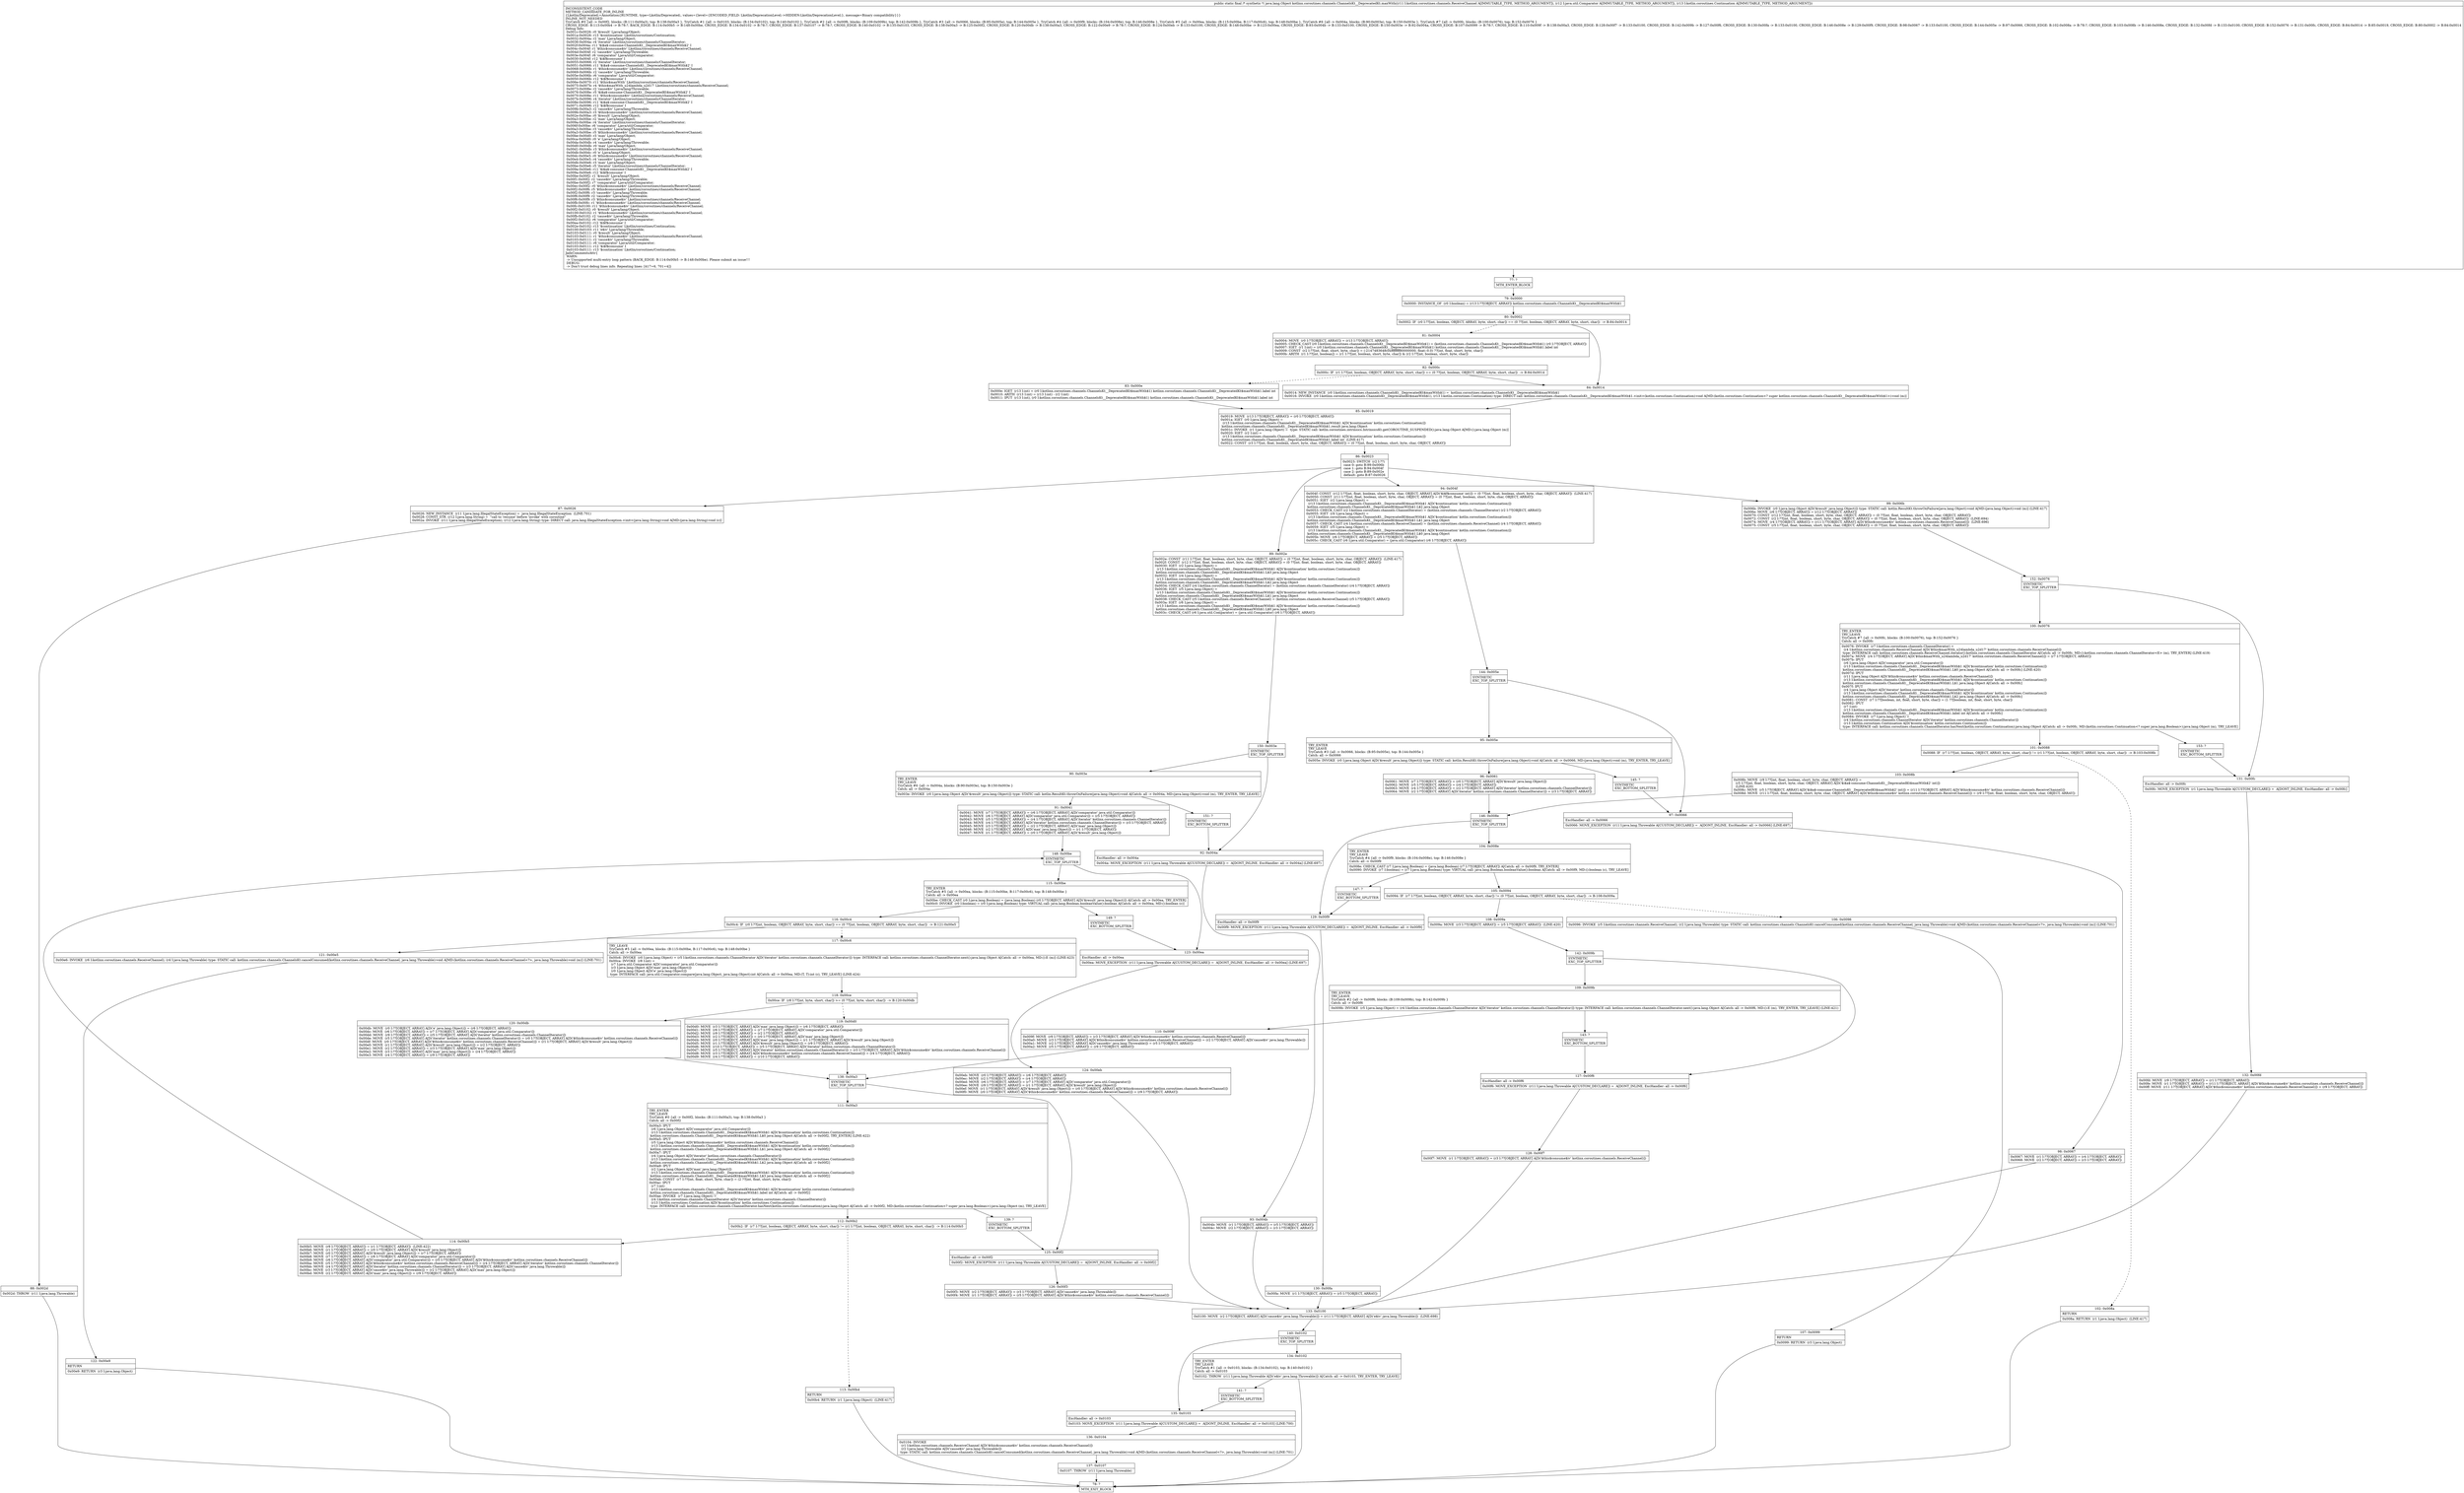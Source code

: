 digraph "CFG forkotlinx.coroutines.channels.ChannelsKt__DeprecatedKt.maxWith(Lkotlinx\/coroutines\/channels\/ReceiveChannel;Ljava\/util\/Comparator;Lkotlin\/coroutines\/Continuation;)Ljava\/lang\/Object;" {
Node_77 [shape=record,label="{77\:\ ?|MTH_ENTER_BLOCK\l}"];
Node_79 [shape=record,label="{79\:\ 0x0000|0x0000: INSTANCE_OF  (r0 I:boolean) = (r13 I:??[OBJECT, ARRAY]) kotlinx.coroutines.channels.ChannelsKt__DeprecatedKt$maxWith$1 \l}"];
Node_80 [shape=record,label="{80\:\ 0x0002|0x0002: IF  (r0 I:??[int, boolean, OBJECT, ARRAY, byte, short, char]) == (0 ??[int, boolean, OBJECT, ARRAY, byte, short, char])  \-\> B:84:0x0014 \l}"];
Node_81 [shape=record,label="{81\:\ 0x0004|0x0004: MOVE  (r0 I:??[OBJECT, ARRAY]) = (r13 I:??[OBJECT, ARRAY]) \l0x0005: CHECK_CAST (r0 I:kotlinx.coroutines.channels.ChannelsKt__DeprecatedKt$maxWith$1) = (kotlinx.coroutines.channels.ChannelsKt__DeprecatedKt$maxWith$1) (r0 I:??[OBJECT, ARRAY]) \l0x0007: IGET  (r1 I:int) = (r0 I:kotlinx.coroutines.channels.ChannelsKt__DeprecatedKt$maxWith$1) kotlinx.coroutines.channels.ChannelsKt__DeprecatedKt$maxWith$1.label int \l0x0009: CONST  (r2 I:??[int, float, short, byte, char]) = (\-2147483648(0xffffffff80000000, float:\-0.0) ??[int, float, short, byte, char]) \l0x000b: ARITH  (r1 I:??[int, boolean]) = (r1 I:??[int, boolean, short, byte, char]) & (r2 I:??[int, boolean, short, byte, char]) \l}"];
Node_82 [shape=record,label="{82\:\ 0x000c|0x000c: IF  (r1 I:??[int, boolean, OBJECT, ARRAY, byte, short, char]) == (0 ??[int, boolean, OBJECT, ARRAY, byte, short, char])  \-\> B:84:0x0014 \l}"];
Node_83 [shape=record,label="{83\:\ 0x000e|0x000e: IGET  (r13 I:int) = (r0 I:kotlinx.coroutines.channels.ChannelsKt__DeprecatedKt$maxWith$1) kotlinx.coroutines.channels.ChannelsKt__DeprecatedKt$maxWith$1.label int \l0x0010: ARITH  (r13 I:int) = (r13 I:int) \- (r2 I:int) \l0x0011: IPUT  (r13 I:int), (r0 I:kotlinx.coroutines.channels.ChannelsKt__DeprecatedKt$maxWith$1) kotlinx.coroutines.channels.ChannelsKt__DeprecatedKt$maxWith$1.label int \l}"];
Node_85 [shape=record,label="{85\:\ 0x0019|0x0019: MOVE  (r13 I:??[OBJECT, ARRAY]) = (r0 I:??[OBJECT, ARRAY]) \l0x001a: IGET  (r0 I:java.lang.Object) = \l  (r13 I:kotlinx.coroutines.channels.ChannelsKt__DeprecatedKt$maxWith$1 A[D('$continuation' kotlin.coroutines.Continuation)])\l kotlinx.coroutines.channels.ChannelsKt__DeprecatedKt$maxWith$1.result java.lang.Object \l0x001c: INVOKE  (r1 I:java.lang.Object) =  type: STATIC call: kotlin.coroutines.intrinsics.IntrinsicsKt.getCOROUTINE_SUSPENDED():java.lang.Object A[MD:():java.lang.Object (m)]\l0x0020: IGET  (r2 I:int) = \l  (r13 I:kotlinx.coroutines.channels.ChannelsKt__DeprecatedKt$maxWith$1 A[D('$continuation' kotlin.coroutines.Continuation)])\l kotlinx.coroutines.channels.ChannelsKt__DeprecatedKt$maxWith$1.label int  (LINE:417)\l0x0022: CONST  (r3 I:??[int, float, boolean, short, byte, char, OBJECT, ARRAY]) = (0 ??[int, float, boolean, short, byte, char, OBJECT, ARRAY]) \l}"];
Node_86 [shape=record,label="{86\:\ 0x0023|0x0023: SWITCH  (r2 I:??)\l case 0: goto B:99:0x006b\l case 1: goto B:94:0x004f\l case 2: goto B:89:0x002e\l default: goto B:87:0x0026 \l}"];
Node_87 [shape=record,label="{87\:\ 0x0026|0x0026: NEW_INSTANCE  (r11 I:java.lang.IllegalStateException) =  java.lang.IllegalStateException  (LINE:701)\l0x0028: CONST_STR  (r12 I:java.lang.String) =  \"call to 'resume' before 'invoke' with coroutine\" \l0x002a: INVOKE  (r11 I:java.lang.IllegalStateException), (r12 I:java.lang.String) type: DIRECT call: java.lang.IllegalStateException.\<init\>(java.lang.String):void A[MD:(java.lang.String):void (c)]\l}"];
Node_88 [shape=record,label="{88\:\ 0x002d|0x002d: THROW  (r11 I:java.lang.Throwable) \l}"];
Node_78 [shape=record,label="{78\:\ ?|MTH_EXIT_BLOCK\l}"];
Node_89 [shape=record,label="{89\:\ 0x002e|0x002e: CONST  (r11 I:??[int, float, boolean, short, byte, char, OBJECT, ARRAY]) = (0 ??[int, float, boolean, short, byte, char, OBJECT, ARRAY])  (LINE:417)\l0x002f: CONST  (r12 I:??[int, float, boolean, short, byte, char, OBJECT, ARRAY]) = (0 ??[int, float, boolean, short, byte, char, OBJECT, ARRAY]) \l0x0030: IGET  (r2 I:java.lang.Object) = \l  (r13 I:kotlinx.coroutines.channels.ChannelsKt__DeprecatedKt$maxWith$1 A[D('$continuation' kotlin.coroutines.Continuation)])\l kotlinx.coroutines.channels.ChannelsKt__DeprecatedKt$maxWith$1.L$3 java.lang.Object \l0x0032: IGET  (r4 I:java.lang.Object) = \l  (r13 I:kotlinx.coroutines.channels.ChannelsKt__DeprecatedKt$maxWith$1 A[D('$continuation' kotlin.coroutines.Continuation)])\l kotlinx.coroutines.channels.ChannelsKt__DeprecatedKt$maxWith$1.L$2 java.lang.Object \l0x0034: CHECK_CAST (r4 I:kotlinx.coroutines.channels.ChannelIterator) = (kotlinx.coroutines.channels.ChannelIterator) (r4 I:??[OBJECT, ARRAY]) \l0x0036: IGET  (r5 I:java.lang.Object) = \l  (r13 I:kotlinx.coroutines.channels.ChannelsKt__DeprecatedKt$maxWith$1 A[D('$continuation' kotlin.coroutines.Continuation)])\l kotlinx.coroutines.channels.ChannelsKt__DeprecatedKt$maxWith$1.L$1 java.lang.Object \l0x0038: CHECK_CAST (r5 I:kotlinx.coroutines.channels.ReceiveChannel) = (kotlinx.coroutines.channels.ReceiveChannel) (r5 I:??[OBJECT, ARRAY]) \l0x003a: IGET  (r6 I:java.lang.Object) = \l  (r13 I:kotlinx.coroutines.channels.ChannelsKt__DeprecatedKt$maxWith$1 A[D('$continuation' kotlin.coroutines.Continuation)])\l kotlinx.coroutines.channels.ChannelsKt__DeprecatedKt$maxWith$1.L$0 java.lang.Object \l0x003c: CHECK_CAST (r6 I:java.util.Comparator) = (java.util.Comparator) (r6 I:??[OBJECT, ARRAY]) \l}"];
Node_150 [shape=record,label="{150\:\ 0x003e|SYNTHETIC\lEXC_TOP_SPLITTER\l}"];
Node_90 [shape=record,label="{90\:\ 0x003e|TRY_ENTER\lTRY_LEAVE\lTryCatch #6 \{all \-\> 0x004a, blocks: (B:90:0x003e), top: B:150:0x003e \}\lCatch: all \-\> 0x004a\l|0x003e: INVOKE  (r0 I:java.lang.Object A[D('$result' java.lang.Object)]) type: STATIC call: kotlin.ResultKt.throwOnFailure(java.lang.Object):void A[Catch: all \-\> 0x004a, MD:(java.lang.Object):void (m), TRY_ENTER, TRY_LEAVE]\l}"];
Node_91 [shape=record,label="{91\:\ 0x0041|0x0041: MOVE  (r7 I:??[OBJECT, ARRAY]) = (r6 I:??[OBJECT, ARRAY] A[D('comparator' java.util.Comparator)]) \l0x0042: MOVE  (r6 I:??[OBJECT, ARRAY] A[D('comparator' java.util.Comparator)]) = (r5 I:??[OBJECT, ARRAY]) \l0x0043: MOVE  (r5 I:??[OBJECT, ARRAY]) = (r4 I:??[OBJECT, ARRAY] A[D('iterator' kotlinx.coroutines.channels.ChannelIterator)]) \l0x0044: MOVE  (r4 I:??[OBJECT, ARRAY] A[D('iterator' kotlinx.coroutines.channels.ChannelIterator)]) = (r3 I:??[OBJECT, ARRAY]) \l0x0045: MOVE  (r3 I:??[OBJECT, ARRAY]) = (r2 I:??[OBJECT, ARRAY] A[D('max' java.lang.Object)]) \l0x0046: MOVE  (r2 I:??[OBJECT, ARRAY] A[D('max' java.lang.Object)]) = (r1 I:??[OBJECT, ARRAY]) \l0x0047: MOVE  (r1 I:??[OBJECT, ARRAY]) = (r0 I:??[OBJECT, ARRAY] A[D('$result' java.lang.Object)]) \l}"];
Node_148 [shape=record,label="{148\:\ 0x00be|SYNTHETIC\lEXC_TOP_SPLITTER\l}"];
Node_115 [shape=record,label="{115\:\ 0x00be|TRY_ENTER\lTryCatch #5 \{all \-\> 0x00ea, blocks: (B:115:0x00be, B:117:0x00c6), top: B:148:0x00be \}\lCatch: all \-\> 0x00ea\l|0x00be: CHECK_CAST (r0 I:java.lang.Boolean) = (java.lang.Boolean) (r0 I:??[OBJECT, ARRAY] A[D('$result' java.lang.Object)]) A[Catch: all \-\> 0x00ea, TRY_ENTER]\l0x00c0: INVOKE  (r0 I:boolean) = (r0 I:java.lang.Boolean) type: VIRTUAL call: java.lang.Boolean.booleanValue():boolean A[Catch: all \-\> 0x00ea, MD:():boolean (c)]\l}"];
Node_116 [shape=record,label="{116\:\ 0x00c4|0x00c4: IF  (r0 I:??[int, boolean, OBJECT, ARRAY, byte, short, char]) == (0 ??[int, boolean, OBJECT, ARRAY, byte, short, char])  \-\> B:121:0x00e5 \l}"];
Node_117 [shape=record,label="{117\:\ 0x00c6|TRY_LEAVE\lTryCatch #5 \{all \-\> 0x00ea, blocks: (B:115:0x00be, B:117:0x00c6), top: B:148:0x00be \}\lCatch: all \-\> 0x00ea\l|0x00c6: INVOKE  (r0 I:java.lang.Object) = (r5 I:kotlinx.coroutines.channels.ChannelIterator A[D('iterator' kotlinx.coroutines.channels.ChannelIterator)]) type: INTERFACE call: kotlinx.coroutines.channels.ChannelIterator.next():java.lang.Object A[Catch: all \-\> 0x00ea, MD:():E (m)] (LINE:423)\l0x00ca: INVOKE  (r8 I:int) = \l  (r7 I:java.util.Comparator A[D('comparator' java.util.Comparator)])\l  (r3 I:java.lang.Object A[D('max' java.lang.Object)])\l  (r0 I:java.lang.Object A[D('e' java.lang.Object)])\l type: INTERFACE call: java.util.Comparator.compare(java.lang.Object, java.lang.Object):int A[Catch: all \-\> 0x00ea, MD:(T, T):int (c), TRY_LEAVE] (LINE:424)\l}"];
Node_118 [shape=record,label="{118\:\ 0x00ce|0x00ce: IF  (r8 I:??[int, byte, short, char]) \>= (0 ??[int, byte, short, char])  \-\> B:120:0x00db \l}"];
Node_119 [shape=record,label="{119\:\ 0x00d0|0x00d0: MOVE  (r3 I:??[OBJECT, ARRAY] A[D('max' java.lang.Object)]) = (r6 I:??[OBJECT, ARRAY]) \l0x00d1: MOVE  (r6 I:??[OBJECT, ARRAY]) = (r7 I:??[OBJECT, ARRAY] A[D('comparator' java.util.Comparator)]) \l0x00d2: MOVE  (r9 I:??[OBJECT, ARRAY]) = (r2 I:??[OBJECT, ARRAY]) \l0x00d3: MOVE  (r2 I:??[OBJECT, ARRAY]) = (r0 I:??[OBJECT, ARRAY] A[D('max' java.lang.Object)]) \l0x00d4: MOVE  (r0 I:??[OBJECT, ARRAY] A[D('max' java.lang.Object)]) = (r1 I:??[OBJECT, ARRAY] A[D('$result' java.lang.Object)]) \l0x00d5: MOVE  (r1 I:??[OBJECT, ARRAY] A[D('$result' java.lang.Object)]) = (r9 I:??[OBJECT, ARRAY]) \l0x00d6: MOVE  (r10 I:??[OBJECT, ARRAY]) = (r5 I:??[OBJECT, ARRAY] A[D('iterator' kotlinx.coroutines.channels.ChannelIterator)]) \l0x00d7: MOVE  (r5 I:??[OBJECT, ARRAY] A[D('iterator' kotlinx.coroutines.channels.ChannelIterator)]) = (r3 I:??[OBJECT, ARRAY] A[D('$this$consume$iv' kotlinx.coroutines.channels.ReceiveChannel)]) \l0x00d8: MOVE  (r3 I:??[OBJECT, ARRAY] A[D('$this$consume$iv' kotlinx.coroutines.channels.ReceiveChannel)]) = (r4 I:??[OBJECT, ARRAY]) \l0x00d9: MOVE  (r4 I:??[OBJECT, ARRAY]) = (r10 I:??[OBJECT, ARRAY]) \l}"];
Node_138 [shape=record,label="{138\:\ 0x00a3|SYNTHETIC\lEXC_TOP_SPLITTER\l}"];
Node_111 [shape=record,label="{111\:\ 0x00a3|TRY_ENTER\lTRY_LEAVE\lTryCatch #0 \{all \-\> 0x00f2, blocks: (B:111:0x00a3), top: B:138:0x00a3 \}\lCatch: all \-\> 0x00f2\l|0x00a3: IPUT  \l  (r6 I:java.lang.Object A[D('comparator' java.util.Comparator)])\l  (r13 I:kotlinx.coroutines.channels.ChannelsKt__DeprecatedKt$maxWith$1 A[D('$continuation' kotlin.coroutines.Continuation)])\l kotlinx.coroutines.channels.ChannelsKt__DeprecatedKt$maxWith$1.L$0 java.lang.Object A[Catch: all \-\> 0x00f2, TRY_ENTER] (LINE:422)\l0x00a5: IPUT  \l  (r5 I:java.lang.Object A[D('$this$consume$iv' kotlinx.coroutines.channels.ReceiveChannel)])\l  (r13 I:kotlinx.coroutines.channels.ChannelsKt__DeprecatedKt$maxWith$1 A[D('$continuation' kotlin.coroutines.Continuation)])\l kotlinx.coroutines.channels.ChannelsKt__DeprecatedKt$maxWith$1.L$1 java.lang.Object A[Catch: all \-\> 0x00f2]\l0x00a7: IPUT  \l  (r4 I:java.lang.Object A[D('iterator' kotlinx.coroutines.channels.ChannelIterator)])\l  (r13 I:kotlinx.coroutines.channels.ChannelsKt__DeprecatedKt$maxWith$1 A[D('$continuation' kotlin.coroutines.Continuation)])\l kotlinx.coroutines.channels.ChannelsKt__DeprecatedKt$maxWith$1.L$2 java.lang.Object A[Catch: all \-\> 0x00f2]\l0x00a9: IPUT  \l  (r2 I:java.lang.Object A[D('max' java.lang.Object)])\l  (r13 I:kotlinx.coroutines.channels.ChannelsKt__DeprecatedKt$maxWith$1 A[D('$continuation' kotlin.coroutines.Continuation)])\l kotlinx.coroutines.channels.ChannelsKt__DeprecatedKt$maxWith$1.L$3 java.lang.Object A[Catch: all \-\> 0x00f2]\l0x00ab: CONST  (r7 I:??[int, float, short, byte, char]) = (2 ??[int, float, short, byte, char]) \l0x00ac: IPUT  \l  (r7 I:int)\l  (r13 I:kotlinx.coroutines.channels.ChannelsKt__DeprecatedKt$maxWith$1 A[D('$continuation' kotlin.coroutines.Continuation)])\l kotlinx.coroutines.channels.ChannelsKt__DeprecatedKt$maxWith$1.label int A[Catch: all \-\> 0x00f2]\l0x00ae: INVOKE  (r7 I:java.lang.Object) = \l  (r4 I:kotlinx.coroutines.channels.ChannelIterator A[D('iterator' kotlinx.coroutines.channels.ChannelIterator)])\l  (r13 I:kotlin.coroutines.Continuation A[D('$continuation' kotlin.coroutines.Continuation)])\l type: INTERFACE call: kotlinx.coroutines.channels.ChannelIterator.hasNext(kotlin.coroutines.Continuation):java.lang.Object A[Catch: all \-\> 0x00f2, MD:(kotlin.coroutines.Continuation\<? super java.lang.Boolean\>):java.lang.Object (m), TRY_LEAVE]\l}"];
Node_112 [shape=record,label="{112\:\ 0x00b2|0x00b2: IF  (r7 I:??[int, boolean, OBJECT, ARRAY, byte, short, char]) != (r1 I:??[int, boolean, OBJECT, ARRAY, byte, short, char])  \-\> B:114:0x00b5 \l}"];
Node_113 [shape=record,label="{113\:\ 0x00b4|RETURN\l|0x00b4: RETURN  (r1 I:java.lang.Object)  (LINE:417)\l}"];
Node_114 [shape=record,label="{114\:\ 0x00b5|0x00b5: MOVE  (r9 I:??[OBJECT, ARRAY]) = (r1 I:??[OBJECT, ARRAY])  (LINE:422)\l0x00b6: MOVE  (r1 I:??[OBJECT, ARRAY]) = (r0 I:??[OBJECT, ARRAY] A[D('$result' java.lang.Object)]) \l0x00b7: MOVE  (r0 I:??[OBJECT, ARRAY] A[D('$result' java.lang.Object)]) = (r7 I:??[OBJECT, ARRAY]) \l0x00b8: MOVE  (r7 I:??[OBJECT, ARRAY]) = (r6 I:??[OBJECT, ARRAY] A[D('comparator' java.util.Comparator)]) \l0x00b9: MOVE  (r6 I:??[OBJECT, ARRAY] A[D('comparator' java.util.Comparator)]) = (r5 I:??[OBJECT, ARRAY] A[D('$this$consume$iv' kotlinx.coroutines.channels.ReceiveChannel)]) \l0x00ba: MOVE  (r5 I:??[OBJECT, ARRAY] A[D('$this$consume$iv' kotlinx.coroutines.channels.ReceiveChannel)]) = (r4 I:??[OBJECT, ARRAY] A[D('iterator' kotlinx.coroutines.channels.ChannelIterator)]) \l0x00bb: MOVE  (r4 I:??[OBJECT, ARRAY] A[D('iterator' kotlinx.coroutines.channels.ChannelIterator)]) = (r3 I:??[OBJECT, ARRAY] A[D('cause$iv' java.lang.Throwable)]) \l0x00bc: MOVE  (r3 I:??[OBJECT, ARRAY] A[D('cause$iv' java.lang.Throwable)]) = (r2 I:??[OBJECT, ARRAY] A[D('max' java.lang.Object)]) \l0x00bd: MOVE  (r2 I:??[OBJECT, ARRAY] A[D('max' java.lang.Object)]) = (r9 I:??[OBJECT, ARRAY]) \l}"];
Node_139 [shape=record,label="{139\:\ ?|SYNTHETIC\lEXC_BOTTOM_SPLITTER\l}"];
Node_125 [shape=record,label="{125\:\ 0x00f2|ExcHandler: all \-\> 0x00f2\l|0x00f2: MOVE_EXCEPTION  (r11 I:java.lang.Throwable A[CUSTOM_DECLARE]) =  A[DONT_INLINE, ExcHandler: all \-\> 0x00f2]\l}"];
Node_126 [shape=record,label="{126\:\ 0x00f3|0x00f3: MOVE  (r2 I:??[OBJECT, ARRAY]) = (r3 I:??[OBJECT, ARRAY] A[D('cause$iv' java.lang.Throwable)]) \l0x00f4: MOVE  (r1 I:??[OBJECT, ARRAY]) = (r5 I:??[OBJECT, ARRAY] A[D('$this$consume$iv' kotlinx.coroutines.channels.ReceiveChannel)]) \l}"];
Node_133 [shape=record,label="{133\:\ 0x0100|0x0100: MOVE  (r2 I:??[OBJECT, ARRAY] A[D('cause$iv' java.lang.Throwable)]) = (r11 I:??[OBJECT, ARRAY] A[D('e$iv' java.lang.Throwable)])  (LINE:698)\l}"];
Node_140 [shape=record,label="{140\:\ 0x0102|SYNTHETIC\lEXC_TOP_SPLITTER\l}"];
Node_134 [shape=record,label="{134\:\ 0x0102|TRY_ENTER\lTRY_LEAVE\lTryCatch #1 \{all \-\> 0x0103, blocks: (B:134:0x0102), top: B:140:0x0102 \}\lCatch: all \-\> 0x0103\l|0x0102: THROW  (r11 I:java.lang.Throwable A[D('e$iv' java.lang.Throwable)]) A[Catch: all \-\> 0x0103, TRY_ENTER, TRY_LEAVE]\l}"];
Node_141 [shape=record,label="{141\:\ ?|SYNTHETIC\lEXC_BOTTOM_SPLITTER\l}"];
Node_135 [shape=record,label="{135\:\ 0x0103|ExcHandler: all \-\> 0x0103\l|0x0103: MOVE_EXCEPTION  (r11 I:java.lang.Throwable A[CUSTOM_DECLARE]) =  A[DONT_INLINE, ExcHandler: all \-\> 0x0103] (LINE:700)\l}"];
Node_136 [shape=record,label="{136\:\ 0x0104|0x0104: INVOKE  \l  (r1 I:kotlinx.coroutines.channels.ReceiveChannel A[D('$this$consume$iv' kotlinx.coroutines.channels.ReceiveChannel)])\l  (r2 I:java.lang.Throwable A[D('cause$iv' java.lang.Throwable)])\l type: STATIC call: kotlinx.coroutines.channels.ChannelsKt.cancelConsumed(kotlinx.coroutines.channels.ReceiveChannel, java.lang.Throwable):void A[MD:(kotlinx.coroutines.channels.ReceiveChannel\<?\>, java.lang.Throwable):void (m)] (LINE:701)\l}"];
Node_137 [shape=record,label="{137\:\ 0x0107|0x0107: THROW  (r11 I:java.lang.Throwable) \l}"];
Node_120 [shape=record,label="{120\:\ 0x00db|0x00db: MOVE  (r0 I:??[OBJECT, ARRAY] A[D('e' java.lang.Object)]) = (r6 I:??[OBJECT, ARRAY]) \l0x00dc: MOVE  (r6 I:??[OBJECT, ARRAY]) = (r7 I:??[OBJECT, ARRAY] A[D('comparator' java.util.Comparator)]) \l0x00dd: MOVE  (r9 I:??[OBJECT, ARRAY]) = (r5 I:??[OBJECT, ARRAY] A[D('iterator' kotlinx.coroutines.channels.ChannelIterator)]) \l0x00de: MOVE  (r5 I:??[OBJECT, ARRAY] A[D('iterator' kotlinx.coroutines.channels.ChannelIterator)]) = (r0 I:??[OBJECT, ARRAY] A[D('$this$consume$iv' kotlinx.coroutines.channels.ReceiveChannel)]) \l0x00df: MOVE  (r0 I:??[OBJECT, ARRAY] A[D('$this$consume$iv' kotlinx.coroutines.channels.ReceiveChannel)]) = (r1 I:??[OBJECT, ARRAY] A[D('$result' java.lang.Object)]) \l0x00e0: MOVE  (r1 I:??[OBJECT, ARRAY] A[D('$result' java.lang.Object)]) = (r2 I:??[OBJECT, ARRAY]) \l0x00e1: MOVE  (r2 I:??[OBJECT, ARRAY]) = (r3 I:??[OBJECT, ARRAY] A[D('max' java.lang.Object)]) \l0x00e2: MOVE  (r3 I:??[OBJECT, ARRAY] A[D('max' java.lang.Object)]) = (r4 I:??[OBJECT, ARRAY]) \l0x00e3: MOVE  (r4 I:??[OBJECT, ARRAY]) = (r9 I:??[OBJECT, ARRAY]) \l}"];
Node_121 [shape=record,label="{121\:\ 0x00e5|0x00e6: INVOKE  (r6 I:kotlinx.coroutines.channels.ReceiveChannel), (r4 I:java.lang.Throwable) type: STATIC call: kotlinx.coroutines.channels.ChannelsKt.cancelConsumed(kotlinx.coroutines.channels.ReceiveChannel, java.lang.Throwable):void A[MD:(kotlinx.coroutines.channels.ReceiveChannel\<?\>, java.lang.Throwable):void (m)] (LINE:701)\l}"];
Node_122 [shape=record,label="{122\:\ 0x00e9|RETURN\l|0x00e9: RETURN  (r3 I:java.lang.Object) \l}"];
Node_149 [shape=record,label="{149\:\ ?|SYNTHETIC\lEXC_BOTTOM_SPLITTER\l}"];
Node_123 [shape=record,label="{123\:\ 0x00ea|ExcHandler: all \-\> 0x00ea\l|0x00ea: MOVE_EXCEPTION  (r11 I:java.lang.Throwable A[CUSTOM_DECLARE]) =  A[DONT_INLINE, ExcHandler: all \-\> 0x00ea] (LINE:697)\l}"];
Node_124 [shape=record,label="{124\:\ 0x00eb|0x00eb: MOVE  (r0 I:??[OBJECT, ARRAY]) = (r6 I:??[OBJECT, ARRAY]) \l0x00ec: MOVE  (r2 I:??[OBJECT, ARRAY]) = (r4 I:??[OBJECT, ARRAY]) \l0x00ed: MOVE  (r6 I:??[OBJECT, ARRAY]) = (r7 I:??[OBJECT, ARRAY] A[D('comparator' java.util.Comparator)]) \l0x00ee: MOVE  (r9 I:??[OBJECT, ARRAY]) = (r1 I:??[OBJECT, ARRAY] A[D('$result' java.lang.Object)]) \l0x00ef: MOVE  (r1 I:??[OBJECT, ARRAY] A[D('$result' java.lang.Object)]) = (r0 I:??[OBJECT, ARRAY] A[D('$this$consume$iv' kotlinx.coroutines.channels.ReceiveChannel)]) \l0x00f0: MOVE  (r0 I:??[OBJECT, ARRAY] A[D('$this$consume$iv' kotlinx.coroutines.channels.ReceiveChannel)]) = (r9 I:??[OBJECT, ARRAY]) \l}"];
Node_151 [shape=record,label="{151\:\ ?|SYNTHETIC\lEXC_BOTTOM_SPLITTER\l}"];
Node_92 [shape=record,label="{92\:\ 0x004a|ExcHandler: all \-\> 0x004a\l|0x004a: MOVE_EXCEPTION  (r11 I:java.lang.Throwable A[CUSTOM_DECLARE]) =  A[DONT_INLINE, ExcHandler: all \-\> 0x004a] (LINE:697)\l}"];
Node_93 [shape=record,label="{93\:\ 0x004b|0x004b: MOVE  (r1 I:??[OBJECT, ARRAY]) = (r5 I:??[OBJECT, ARRAY]) \l0x004c: MOVE  (r2 I:??[OBJECT, ARRAY]) = (r3 I:??[OBJECT, ARRAY]) \l}"];
Node_94 [shape=record,label="{94\:\ 0x004f|0x004f: CONST  (r12 I:??[int, float, boolean, short, byte, char, OBJECT, ARRAY] A[D('$i$f$consume' int)]) = (0 ??[int, float, boolean, short, byte, char, OBJECT, ARRAY])  (LINE:417)\l0x0050: CONST  (r11 I:??[int, float, boolean, short, byte, char, OBJECT, ARRAY]) = (0 ??[int, float, boolean, short, byte, char, OBJECT, ARRAY]) \l0x0051: IGET  (r2 I:java.lang.Object) = \l  (r13 I:kotlinx.coroutines.channels.ChannelsKt__DeprecatedKt$maxWith$1 A[D('$continuation' kotlin.coroutines.Continuation)])\l kotlinx.coroutines.channels.ChannelsKt__DeprecatedKt$maxWith$1.L$2 java.lang.Object \l0x0053: CHECK_CAST (r2 I:kotlinx.coroutines.channels.ChannelIterator) = (kotlinx.coroutines.channels.ChannelIterator) (r2 I:??[OBJECT, ARRAY]) \l0x0055: IGET  (r4 I:java.lang.Object) = \l  (r13 I:kotlinx.coroutines.channels.ChannelsKt__DeprecatedKt$maxWith$1 A[D('$continuation' kotlin.coroutines.Continuation)])\l kotlinx.coroutines.channels.ChannelsKt__DeprecatedKt$maxWith$1.L$1 java.lang.Object \l0x0057: CHECK_CAST (r4 I:kotlinx.coroutines.channels.ReceiveChannel) = (kotlinx.coroutines.channels.ReceiveChannel) (r4 I:??[OBJECT, ARRAY]) \l0x0059: IGET  (r5 I:java.lang.Object) = \l  (r13 I:kotlinx.coroutines.channels.ChannelsKt__DeprecatedKt$maxWith$1 A[D('$continuation' kotlin.coroutines.Continuation)])\l kotlinx.coroutines.channels.ChannelsKt__DeprecatedKt$maxWith$1.L$0 java.lang.Object \l0x005b: MOVE  (r6 I:??[OBJECT, ARRAY]) = (r5 I:??[OBJECT, ARRAY]) \l0x005c: CHECK_CAST (r6 I:java.util.Comparator) = (java.util.Comparator) (r6 I:??[OBJECT, ARRAY]) \l}"];
Node_144 [shape=record,label="{144\:\ 0x005e|SYNTHETIC\lEXC_TOP_SPLITTER\l}"];
Node_95 [shape=record,label="{95\:\ 0x005e|TRY_ENTER\lTRY_LEAVE\lTryCatch #3 \{all \-\> 0x0066, blocks: (B:95:0x005e), top: B:144:0x005e \}\lCatch: all \-\> 0x0066\l|0x005e: INVOKE  (r0 I:java.lang.Object A[D('$result' java.lang.Object)]) type: STATIC call: kotlin.ResultKt.throwOnFailure(java.lang.Object):void A[Catch: all \-\> 0x0066, MD:(java.lang.Object):void (m), TRY_ENTER, TRY_LEAVE]\l}"];
Node_96 [shape=record,label="{96\:\ 0x0061|0x0061: MOVE  (r7 I:??[OBJECT, ARRAY]) = (r0 I:??[OBJECT, ARRAY] A[D('$result' java.lang.Object)]) \l0x0062: MOVE  (r5 I:??[OBJECT, ARRAY]) = (r4 I:??[OBJECT, ARRAY]) \l0x0063: MOVE  (r4 I:??[OBJECT, ARRAY]) = (r2 I:??[OBJECT, ARRAY] A[D('iterator' kotlinx.coroutines.channels.ChannelIterator)]) \l0x0064: MOVE  (r2 I:??[OBJECT, ARRAY] A[D('iterator' kotlinx.coroutines.channels.ChannelIterator)]) = (r3 I:??[OBJECT, ARRAY]) \l}"];
Node_146 [shape=record,label="{146\:\ 0x008e|SYNTHETIC\lEXC_TOP_SPLITTER\l}"];
Node_104 [shape=record,label="{104\:\ 0x008e|TRY_ENTER\lTRY_LEAVE\lTryCatch #4 \{all \-\> 0x00f9, blocks: (B:104:0x008e), top: B:146:0x008e \}\lCatch: all \-\> 0x00f9\l|0x008e: CHECK_CAST (r7 I:java.lang.Boolean) = (java.lang.Boolean) (r7 I:??[OBJECT, ARRAY]) A[Catch: all \-\> 0x00f9, TRY_ENTER]\l0x0090: INVOKE  (r7 I:boolean) = (r7 I:java.lang.Boolean) type: VIRTUAL call: java.lang.Boolean.booleanValue():boolean A[Catch: all \-\> 0x00f9, MD:():boolean (c), TRY_LEAVE]\l}"];
Node_105 [shape=record,label="{105\:\ 0x0094|0x0094: IF  (r7 I:??[int, boolean, OBJECT, ARRAY, byte, short, char]) != (0 ??[int, boolean, OBJECT, ARRAY, byte, short, char])  \-\> B:108:0x009a \l}"];
Node_106 [shape=record,label="{106\:\ 0x0096|0x0096: INVOKE  (r5 I:kotlinx.coroutines.channels.ReceiveChannel), (r2 I:java.lang.Throwable) type: STATIC call: kotlinx.coroutines.channels.ChannelsKt.cancelConsumed(kotlinx.coroutines.channels.ReceiveChannel, java.lang.Throwable):void A[MD:(kotlinx.coroutines.channels.ReceiveChannel\<?\>, java.lang.Throwable):void (m)] (LINE:701)\l}"];
Node_107 [shape=record,label="{107\:\ 0x0099|RETURN\l|0x0099: RETURN  (r3 I:java.lang.Object) \l}"];
Node_108 [shape=record,label="{108\:\ 0x009a|0x009a: MOVE  (r3 I:??[OBJECT, ARRAY]) = (r5 I:??[OBJECT, ARRAY])  (LINE:420)\l}"];
Node_142 [shape=record,label="{142\:\ 0x009b|SYNTHETIC\lEXC_TOP_SPLITTER\l}"];
Node_109 [shape=record,label="{109\:\ 0x009b|TRY_ENTER\lTRY_LEAVE\lTryCatch #2 \{all \-\> 0x00f6, blocks: (B:109:0x009b), top: B:142:0x009b \}\lCatch: all \-\> 0x00f6\l|0x009b: INVOKE  (r5 I:java.lang.Object) = (r4 I:kotlinx.coroutines.channels.ChannelIterator A[D('iterator' kotlinx.coroutines.channels.ChannelIterator)]) type: INTERFACE call: kotlinx.coroutines.channels.ChannelIterator.next():java.lang.Object A[Catch: all \-\> 0x00f6, MD:():E (m), TRY_ENTER, TRY_LEAVE] (LINE:421)\l}"];
Node_110 [shape=record,label="{110\:\ 0x009f|0x009f: MOVE  (r9 I:??[OBJECT, ARRAY]) = (r3 I:??[OBJECT, ARRAY] A[D('$this$consume$iv' kotlinx.coroutines.channels.ReceiveChannel)]) \l0x00a0: MOVE  (r3 I:??[OBJECT, ARRAY] A[D('$this$consume$iv' kotlinx.coroutines.channels.ReceiveChannel)]) = (r2 I:??[OBJECT, ARRAY] A[D('cause$iv' java.lang.Throwable)]) \l0x00a1: MOVE  (r2 I:??[OBJECT, ARRAY] A[D('cause$iv' java.lang.Throwable)]) = (r5 I:??[OBJECT, ARRAY]) \l0x00a2: MOVE  (r5 I:??[OBJECT, ARRAY]) = (r9 I:??[OBJECT, ARRAY]) \l}"];
Node_143 [shape=record,label="{143\:\ ?|SYNTHETIC\lEXC_BOTTOM_SPLITTER\l}"];
Node_127 [shape=record,label="{127\:\ 0x00f6|ExcHandler: all \-\> 0x00f6\l|0x00f6: MOVE_EXCEPTION  (r11 I:java.lang.Throwable A[CUSTOM_DECLARE]) =  A[DONT_INLINE, ExcHandler: all \-\> 0x00f6]\l}"];
Node_128 [shape=record,label="{128\:\ 0x00f7|0x00f7: MOVE  (r1 I:??[OBJECT, ARRAY]) = (r3 I:??[OBJECT, ARRAY] A[D('$this$consume$iv' kotlinx.coroutines.channels.ReceiveChannel)]) \l}"];
Node_147 [shape=record,label="{147\:\ ?|SYNTHETIC\lEXC_BOTTOM_SPLITTER\l}"];
Node_129 [shape=record,label="{129\:\ 0x00f9|ExcHandler: all \-\> 0x00f9\l|0x00f9: MOVE_EXCEPTION  (r11 I:java.lang.Throwable A[CUSTOM_DECLARE]) =  A[DONT_INLINE, ExcHandler: all \-\> 0x00f9]\l}"];
Node_130 [shape=record,label="{130\:\ 0x00fa|0x00fa: MOVE  (r1 I:??[OBJECT, ARRAY]) = (r5 I:??[OBJECT, ARRAY]) \l}"];
Node_145 [shape=record,label="{145\:\ ?|SYNTHETIC\lEXC_BOTTOM_SPLITTER\l}"];
Node_97 [shape=record,label="{97\:\ 0x0066|ExcHandler: all \-\> 0x0066\l|0x0066: MOVE_EXCEPTION  (r11 I:java.lang.Throwable A[CUSTOM_DECLARE]) =  A[DONT_INLINE, ExcHandler: all \-\> 0x0066] (LINE:697)\l}"];
Node_98 [shape=record,label="{98\:\ 0x0067|0x0067: MOVE  (r1 I:??[OBJECT, ARRAY]) = (r4 I:??[OBJECT, ARRAY]) \l0x0068: MOVE  (r2 I:??[OBJECT, ARRAY]) = (r3 I:??[OBJECT, ARRAY]) \l}"];
Node_99 [shape=record,label="{99\:\ 0x006b|0x006b: INVOKE  (r0 I:java.lang.Object A[D('$result' java.lang.Object)]) type: STATIC call: kotlin.ResultKt.throwOnFailure(java.lang.Object):void A[MD:(java.lang.Object):void (m)] (LINE:417)\l0x006e: MOVE  (r6 I:??[OBJECT, ARRAY]) = (r12 I:??[OBJECT, ARRAY]) \l0x0070: CONST  (r12 I:??[int, float, boolean, short, byte, char, OBJECT, ARRAY]) = (0 ??[int, float, boolean, short, byte, char, OBJECT, ARRAY]) \l0x0072: CONST  (r2 I:??[int, float, boolean, short, byte, char, OBJECT, ARRAY]) = (0 ??[int, float, boolean, short, byte, char, OBJECT, ARRAY])  (LINE:694)\l0x0074: MOVE  (r4 I:??[OBJECT, ARRAY]) = (r11 I:??[OBJECT, ARRAY] A[D('$this$consume$iv' kotlinx.coroutines.channels.ReceiveChannel)])  (LINE:696)\l0x0075: CONST  (r5 I:??[int, float, boolean, short, byte, char, OBJECT, ARRAY]) = (0 ??[int, float, boolean, short, byte, char, OBJECT, ARRAY]) \l}"];
Node_152 [shape=record,label="{152\:\ 0x0076|SYNTHETIC\lEXC_TOP_SPLITTER\l}"];
Node_100 [shape=record,label="{100\:\ 0x0076|TRY_ENTER\lTRY_LEAVE\lTryCatch #7 \{all \-\> 0x00fc, blocks: (B:100:0x0076), top: B:152:0x0076 \}\lCatch: all \-\> 0x00fc\l|0x0076: INVOKE  (r7 I:kotlinx.coroutines.channels.ChannelIterator) = \l  (r4 I:kotlinx.coroutines.channels.ReceiveChannel A[D('$this$maxWith_u24lambda_u2d17' kotlinx.coroutines.channels.ReceiveChannel)])\l type: INTERFACE call: kotlinx.coroutines.channels.ReceiveChannel.iterator():kotlinx.coroutines.channels.ChannelIterator A[Catch: all \-\> 0x00fc, MD:():kotlinx.coroutines.channels.ChannelIterator\<E\> (m), TRY_ENTER] (LINE:419)\l0x007a: MOVE  (r4 I:??[OBJECT, ARRAY] A[D('$this$maxWith_u24lambda_u2d17' kotlinx.coroutines.channels.ReceiveChannel)]) = (r7 I:??[OBJECT, ARRAY]) \l0x007b: IPUT  \l  (r6 I:java.lang.Object A[D('comparator' java.util.Comparator)])\l  (r13 I:kotlinx.coroutines.channels.ChannelsKt__DeprecatedKt$maxWith$1 A[D('$continuation' kotlin.coroutines.Continuation)])\l kotlinx.coroutines.channels.ChannelsKt__DeprecatedKt$maxWith$1.L$0 java.lang.Object A[Catch: all \-\> 0x00fc] (LINE:420)\l0x007d: IPUT  \l  (r11 I:java.lang.Object A[D('$this$consume$iv' kotlinx.coroutines.channels.ReceiveChannel)])\l  (r13 I:kotlinx.coroutines.channels.ChannelsKt__DeprecatedKt$maxWith$1 A[D('$continuation' kotlin.coroutines.Continuation)])\l kotlinx.coroutines.channels.ChannelsKt__DeprecatedKt$maxWith$1.L$1 java.lang.Object A[Catch: all \-\> 0x00fc]\l0x007f: IPUT  \l  (r4 I:java.lang.Object A[D('iterator' kotlinx.coroutines.channels.ChannelIterator)])\l  (r13 I:kotlinx.coroutines.channels.ChannelsKt__DeprecatedKt$maxWith$1 A[D('$continuation' kotlin.coroutines.Continuation)])\l kotlinx.coroutines.channels.ChannelsKt__DeprecatedKt$maxWith$1.L$2 java.lang.Object A[Catch: all \-\> 0x00fc]\l0x0081: CONST  (r7 I:??[boolean, int, float, short, byte, char]) = (1 ??[boolean, int, float, short, byte, char]) \l0x0082: IPUT  \l  (r7 I:int)\l  (r13 I:kotlinx.coroutines.channels.ChannelsKt__DeprecatedKt$maxWith$1 A[D('$continuation' kotlin.coroutines.Continuation)])\l kotlinx.coroutines.channels.ChannelsKt__DeprecatedKt$maxWith$1.label int A[Catch: all \-\> 0x00fc]\l0x0084: INVOKE  (r7 I:java.lang.Object) = \l  (r4 I:kotlinx.coroutines.channels.ChannelIterator A[D('iterator' kotlinx.coroutines.channels.ChannelIterator)])\l  (r13 I:kotlin.coroutines.Continuation A[D('$continuation' kotlin.coroutines.Continuation)])\l type: INTERFACE call: kotlinx.coroutines.channels.ChannelIterator.hasNext(kotlin.coroutines.Continuation):java.lang.Object A[Catch: all \-\> 0x00fc, MD:(kotlin.coroutines.Continuation\<? super java.lang.Boolean\>):java.lang.Object (m), TRY_LEAVE]\l}"];
Node_101 [shape=record,label="{101\:\ 0x0088|0x0088: IF  (r7 I:??[int, boolean, OBJECT, ARRAY, byte, short, char]) != (r1 I:??[int, boolean, OBJECT, ARRAY, byte, short, char])  \-\> B:103:0x008b \l}"];
Node_102 [shape=record,label="{102\:\ 0x008a|RETURN\l|0x008a: RETURN  (r1 I:java.lang.Object)  (LINE:417)\l}"];
Node_103 [shape=record,label="{103\:\ 0x008b|0x008b: MOVE  (r9 I:??[int, float, boolean, short, byte, char, OBJECT, ARRAY]) = \l  (r5 I:??[int, float, boolean, short, byte, char, OBJECT, ARRAY] A[D('$i$a$\-consume\-ChannelsKt__DeprecatedKt$maxWith$2' int)])\l  (LINE:420)\l0x008c: MOVE  (r5 I:??[OBJECT, ARRAY] A[D('$i$a$\-consume\-ChannelsKt__DeprecatedKt$maxWith$2' int)]) = (r11 I:??[OBJECT, ARRAY] A[D('$this$consume$iv' kotlinx.coroutines.channels.ReceiveChannel)]) \l0x008d: MOVE  (r11 I:??[int, float, boolean, short, byte, char, OBJECT, ARRAY] A[D('$this$consume$iv' kotlinx.coroutines.channels.ReceiveChannel)]) = (r9 I:??[int, float, boolean, short, byte, char, OBJECT, ARRAY]) \l}"];
Node_153 [shape=record,label="{153\:\ ?|SYNTHETIC\lEXC_BOTTOM_SPLITTER\l}"];
Node_131 [shape=record,label="{131\:\ 0x00fc|ExcHandler: all \-\> 0x00fc\l|0x00fc: MOVE_EXCEPTION  (r1 I:java.lang.Throwable A[CUSTOM_DECLARE]) =  A[DONT_INLINE, ExcHandler: all \-\> 0x00fc]\l}"];
Node_132 [shape=record,label="{132\:\ 0x00fd|0x00fd: MOVE  (r9 I:??[OBJECT, ARRAY]) = (r1 I:??[OBJECT, ARRAY]) \l0x00fe: MOVE  (r1 I:??[OBJECT, ARRAY]) = (r11 I:??[OBJECT, ARRAY] A[D('$this$consume$iv' kotlinx.coroutines.channels.ReceiveChannel)]) \l0x00ff: MOVE  (r11 I:??[OBJECT, ARRAY] A[D('$this$consume$iv' kotlinx.coroutines.channels.ReceiveChannel)]) = (r9 I:??[OBJECT, ARRAY]) \l}"];
Node_84 [shape=record,label="{84\:\ 0x0014|0x0014: NEW_INSTANCE  (r0 I:kotlinx.coroutines.channels.ChannelsKt__DeprecatedKt$maxWith$1) =  kotlinx.coroutines.channels.ChannelsKt__DeprecatedKt$maxWith$1 \l0x0016: INVOKE  (r0 I:kotlinx.coroutines.channels.ChannelsKt__DeprecatedKt$maxWith$1), (r13 I:kotlin.coroutines.Continuation) type: DIRECT call: kotlinx.coroutines.channels.ChannelsKt__DeprecatedKt$maxWith$1.\<init\>(kotlin.coroutines.Continuation):void A[MD:(kotlin.coroutines.Continuation\<? super kotlinx.coroutines.channels.ChannelsKt__DeprecatedKt$maxWith$1\>):void (m)]\l}"];
MethodNode[shape=record,label="{public static final \/* synthetic *\/ java.lang.Object kotlinx.coroutines.channels.ChannelsKt__DeprecatedKt.maxWith((r11 I:kotlinx.coroutines.channels.ReceiveChannel A[IMMUTABLE_TYPE, METHOD_ARGUMENT]), (r12 I:java.util.Comparator A[IMMUTABLE_TYPE, METHOD_ARGUMENT]), (r13 I:kotlin.coroutines.Continuation A[IMMUTABLE_TYPE, METHOD_ARGUMENT]))  | INCONSISTENT_CODE\lMETHOD_CANDIDATE_FOR_INLINE\l\{Lkotlin\/Deprecated;=Annotation\{RUNTIME, type=Lkotlin\/Deprecated;, values=\{level=\{ENCODED_FIELD: Lkotlin\/DeprecationLevel;\-\>HIDDEN:Lkotlin\/DeprecationLevel;\}, message=Binary compatibility\}\}\}\lINLINE_NOT_NEEDED\lTryCatch #0 \{all \-\> 0x00f2, blocks: (B:111:0x00a3), top: B:138:0x00a3 \}, TryCatch #1 \{all \-\> 0x0103, blocks: (B:134:0x0102), top: B:140:0x0102 \}, TryCatch #2 \{all \-\> 0x00f6, blocks: (B:109:0x009b), top: B:142:0x009b \}, TryCatch #3 \{all \-\> 0x0066, blocks: (B:95:0x005e), top: B:144:0x005e \}, TryCatch #4 \{all \-\> 0x00f9, blocks: (B:104:0x008e), top: B:146:0x008e \}, TryCatch #5 \{all \-\> 0x00ea, blocks: (B:115:0x00be, B:117:0x00c6), top: B:148:0x00be \}, TryCatch #6 \{all \-\> 0x004a, blocks: (B:90:0x003e), top: B:150:0x003e \}, TryCatch #7 \{all \-\> 0x00fc, blocks: (B:100:0x0076), top: B:152:0x0076 \}\lCROSS_EDGE: B:113:0x00b4 \-\> B:78:?, BACK_EDGE: B:114:0x00b5 \-\> B:148:0x00be, CROSS_EDGE: B:134:0x0102 \-\> B:78:?, CROSS_EDGE: B:137:0x0107 \-\> B:78:?, CROSS_EDGE: B:140:0x0102 \-\> B:135:0x0103, CROSS_EDGE: B:138:0x00a3 \-\> B:125:0x00f2, CROSS_EDGE: B:120:0x00db \-\> B:138:0x00a3, CROSS_EDGE: B:122:0x00e9 \-\> B:78:?, CROSS_EDGE: B:124:0x00eb \-\> B:133:0x0100, CROSS_EDGE: B:148:0x00be \-\> B:123:0x00ea, CROSS_EDGE: B:93:0x004b \-\> B:133:0x0100, CROSS_EDGE: B:150:0x003e \-\> B:92:0x004a, CROSS_EDGE: B:107:0x0099 \-\> B:78:?, CROSS_EDGE: B:110:0x009f \-\> B:138:0x00a3, CROSS_EDGE: B:128:0x00f7 \-\> B:133:0x0100, CROSS_EDGE: B:142:0x009b \-\> B:127:0x00f6, CROSS_EDGE: B:130:0x00fa \-\> B:133:0x0100, CROSS_EDGE: B:146:0x008e \-\> B:129:0x00f9, CROSS_EDGE: B:98:0x0067 \-\> B:133:0x0100, CROSS_EDGE: B:144:0x005e \-\> B:97:0x0066, CROSS_EDGE: B:102:0x008a \-\> B:78:?, CROSS_EDGE: B:103:0x008b \-\> B:146:0x008e, CROSS_EDGE: B:132:0x00fd \-\> B:133:0x0100, CROSS_EDGE: B:152:0x0076 \-\> B:131:0x00fc, CROSS_EDGE: B:84:0x0014 \-\> B:85:0x0019, CROSS_EDGE: B:80:0x0002 \-\> B:84:0x0014\lDebug Info:\l  0x001c\-0x0026: r0 '$result' Ljava\/lang\/Object;\l  0x001a\-0x0026: r13 '$continuation' Lkotlin\/coroutines\/Continuation;\l  0x0032\-0x004a: r2 'max' Ljava\/lang\/Object;\l  0x0036\-0x004a: r4 'iterator' Lkotlinx\/coroutines\/channels\/ChannelIterator;\l  0x002f\-0x004a: r11 '$i$a$\-consume\-ChannelsKt__DeprecatedKt$maxWith$2' I\l  0x004c\-0x004f: r1 '$this$consume$iv' Lkotlinx\/coroutines\/channels\/ReceiveChannel;\l  0x004d\-0x004f: r2 'cause$iv' Ljava\/lang\/Throwable;\l  0x003e\-0x004f: r6 'comparator' Ljava\/util\/Comparator;\l  0x0030\-0x004f: r12 '$i$f$consume' I\l  0x0055\-0x0066: r2 'iterator' Lkotlinx\/coroutines\/channels\/ChannelIterator;\l  0x0051\-0x0066: r11 '$i$a$\-consume\-ChannelsKt__DeprecatedKt$maxWith$2' I\l  0x0068\-0x006b: r1 '$this$consume$iv' Lkotlinx\/coroutines\/channels\/ReceiveChannel;\l  0x0069\-0x006b: r2 'cause$iv' Ljava\/lang\/Throwable;\l  0x005e\-0x006b: r6 'comparator' Ljava\/util\/Comparator;\l  0x0050\-0x006b: r12 '$i$f$consume' I\l  0x006e\-0x0070: r11 '$this$maxWith' Lkotlinx\/coroutines\/channels\/ReceiveChannel;\l  0x0075\-0x007b: r4 '$this$maxWith_u24lambda_u2d17' Lkotlinx\/coroutines\/channels\/ReceiveChannel;\l  0x0073\-0x008e: r2 'cause$iv' Ljava\/lang\/Throwable;\l  0x0076\-0x008e: r5 '$i$a$\-consume\-ChannelsKt__DeprecatedKt$maxWith$2' I\l  0x0070\-0x008e: r11 '$this$consume$iv' Lkotlinx\/coroutines\/channels\/ReceiveChannel;\l  0x007b\-0x0096: r4 'iterator' Lkotlinx\/coroutines\/channels\/ChannelIterator;\l  0x008e\-0x0096: r11 '$i$a$\-consume\-ChannelsKt__DeprecatedKt$maxWith$2' I\l  0x0071\-0x0096: r12 '$i$f$consume' I\l  0x009b\-0x00a3: r2 'cause$iv' Ljava\/lang\/Throwable;\l  0x009b\-0x00a3: r3 '$this$consume$iv' Lkotlinx\/coroutines\/channels\/ReceiveChannel;\l  0x002e\-0x00be: r0 '$result' Ljava\/lang\/Object;\l  0x00a3\-0x00be: r2 'max' Ljava\/lang\/Object;\l  0x009a\-0x00be: r4 'iterator' Lkotlinx\/coroutines\/channels\/ChannelIterator;\l  0x006f\-0x00be: r6 'comparator' Ljava\/util\/Comparator;\l  0x00a3\-0x00be: r3 'cause$iv' Ljava\/lang\/Throwable;\l  0x00a3\-0x00be: r5 '$this$consume$iv' Lkotlinx\/coroutines\/channels\/ReceiveChannel;\l  0x00be\-0x00d0: r3 'max' Ljava\/lang\/Object;\l  0x00ca\-0x00d0: r0 'e' Ljava\/lang\/Object;\l  0x00da\-0x00db: r4 'cause$iv' Ljava\/lang\/Throwable;\l  0x00d0\-0x00db: r0 'max' Ljava\/lang\/Object;\l  0x00d1\-0x00db: r3 '$this$consume$iv' Lkotlinx\/coroutines\/channels\/ReceiveChannel;\l  0x00db\-0x00dc: r0 'e' Ljava\/lang\/Object;\l  0x00dc\-0x00e5: r0 '$this$consume$iv' Lkotlinx\/coroutines\/channels\/ReceiveChannel;\l  0x00e4\-0x00e5: r4 'cause$iv' Ljava\/lang\/Throwable;\l  0x00db\-0x00e6: r3 'max' Ljava\/lang\/Object;\l  0x00be\-0x00e6: r5 'iterator' Lkotlinx\/coroutines\/channels\/ChannelIterator;\l  0x009a\-0x00e6: r11 '$i$a$\-consume\-ChannelsKt__DeprecatedKt$maxWith$2' I\l  0x009a\-0x00e6: r12 '$i$f$consume' I\l  0x00be\-0x00f2: r1 '$result' Ljava\/lang\/Object;\l  0x00f1\-0x00f2: r2 'cause$iv' Ljava\/lang\/Throwable;\l  0x00be\-0x00f2: r7 'comparator' Ljava\/util\/Comparator;\l  0x00ec\-0x00f2: r0 '$this$consume$iv' Lkotlinx\/coroutines\/channels\/ReceiveChannel;\l  0x00f2\-0x00f6: r5 '$this$consume$iv' Lkotlinx\/coroutines\/channels\/ReceiveChannel;\l  0x00f2\-0x00f6: r3 'cause$iv' Ljava\/lang\/Throwable;\l  0x00f6\-0x00f9: r2 'cause$iv' Ljava\/lang\/Throwable;\l  0x00f6\-0x00f9: r3 '$this$consume$iv' Lkotlinx\/coroutines\/channels\/ReceiveChannel;\l  0x00fb\-0x00fc: r1 '$this$consume$iv' Lkotlinx\/coroutines\/channels\/ReceiveChannel;\l  0x00fc\-0x0100: r11 '$this$consume$iv' Lkotlinx\/coroutines\/channels\/ReceiveChannel;\l  0x00f2\-0x0102: r0 '$result' Ljava\/lang\/Object;\l  0x0100\-0x0102: r1 '$this$consume$iv' Lkotlinx\/coroutines\/channels\/ReceiveChannel;\l  0x00fb\-0x0102: r2 'cause$iv' Ljava\/lang\/Throwable;\l  0x00f2\-0x0102: r6 'comparator' Ljava\/util\/Comparator;\l  0x00ea\-0x0102: r12 '$i$f$consume' I\l  0x002e\-0x0102: r13 '$continuation' Lkotlin\/coroutines\/Continuation;\l  0x0100\-0x0103: r11 'e$iv' Ljava\/lang\/Throwable;\l  0x0103\-0x0111: r0 '$result' Ljava\/lang\/Object;\l  0x0103\-0x0111: r1 '$this$consume$iv' Lkotlinx\/coroutines\/channels\/ReceiveChannel;\l  0x0103\-0x0111: r2 'cause$iv' Ljava\/lang\/Throwable;\l  0x0103\-0x0111: r6 'comparator' Ljava\/util\/Comparator;\l  0x0103\-0x0111: r12 '$i$f$consume' I\l  0x0103\-0x0111: r13 '$continuation' Lkotlin\/coroutines\/Continuation;\lJadxCommentsAttr\{\l WARN: \l \-\> Unsupported multi\-entry loop pattern (BACK_EDGE: B:114:0x00b5 \-\> B:148:0x00be). Please submit an issue!!!\l DEBUG: \l \-\> Don't trust debug lines info. Repeating lines: [417=6, 701=4]\}\l}"];
MethodNode -> Node_77;Node_77 -> Node_79;
Node_79 -> Node_80;
Node_80 -> Node_81[style=dashed];
Node_80 -> Node_84;
Node_81 -> Node_82;
Node_82 -> Node_83[style=dashed];
Node_82 -> Node_84;
Node_83 -> Node_85;
Node_85 -> Node_86;
Node_86 -> Node_87;
Node_86 -> Node_89;
Node_86 -> Node_94;
Node_86 -> Node_99;
Node_87 -> Node_88;
Node_88 -> Node_78;
Node_89 -> Node_150;
Node_150 -> Node_90;
Node_150 -> Node_92;
Node_90 -> Node_91;
Node_90 -> Node_151;
Node_91 -> Node_148;
Node_148 -> Node_115;
Node_148 -> Node_123;
Node_115 -> Node_116;
Node_115 -> Node_149;
Node_116 -> Node_117[style=dashed];
Node_116 -> Node_121;
Node_117 -> Node_118;
Node_118 -> Node_119[style=dashed];
Node_118 -> Node_120;
Node_119 -> Node_138;
Node_138 -> Node_111;
Node_138 -> Node_125;
Node_111 -> Node_112;
Node_111 -> Node_139;
Node_112 -> Node_113[style=dashed];
Node_112 -> Node_114;
Node_113 -> Node_78;
Node_114 -> Node_148;
Node_139 -> Node_125;
Node_125 -> Node_126;
Node_126 -> Node_133;
Node_133 -> Node_140;
Node_140 -> Node_134;
Node_140 -> Node_135;
Node_134 -> Node_78;
Node_134 -> Node_141;
Node_141 -> Node_135;
Node_135 -> Node_136;
Node_136 -> Node_137;
Node_137 -> Node_78;
Node_120 -> Node_138;
Node_121 -> Node_122;
Node_122 -> Node_78;
Node_149 -> Node_123;
Node_123 -> Node_124;
Node_124 -> Node_133;
Node_151 -> Node_92;
Node_92 -> Node_93;
Node_93 -> Node_133;
Node_94 -> Node_144;
Node_144 -> Node_95;
Node_144 -> Node_97;
Node_95 -> Node_96;
Node_95 -> Node_145;
Node_96 -> Node_146;
Node_146 -> Node_104;
Node_146 -> Node_129;
Node_104 -> Node_105;
Node_104 -> Node_147;
Node_105 -> Node_106[style=dashed];
Node_105 -> Node_108;
Node_106 -> Node_107;
Node_107 -> Node_78;
Node_108 -> Node_142;
Node_142 -> Node_109;
Node_142 -> Node_127;
Node_109 -> Node_110;
Node_109 -> Node_143;
Node_110 -> Node_138;
Node_143 -> Node_127;
Node_127 -> Node_128;
Node_128 -> Node_133;
Node_147 -> Node_129;
Node_129 -> Node_130;
Node_130 -> Node_133;
Node_145 -> Node_97;
Node_97 -> Node_98;
Node_98 -> Node_133;
Node_99 -> Node_152;
Node_152 -> Node_100;
Node_152 -> Node_131;
Node_100 -> Node_101;
Node_100 -> Node_153;
Node_101 -> Node_102[style=dashed];
Node_101 -> Node_103;
Node_102 -> Node_78;
Node_103 -> Node_146;
Node_153 -> Node_131;
Node_131 -> Node_132;
Node_132 -> Node_133;
Node_84 -> Node_85;
}

